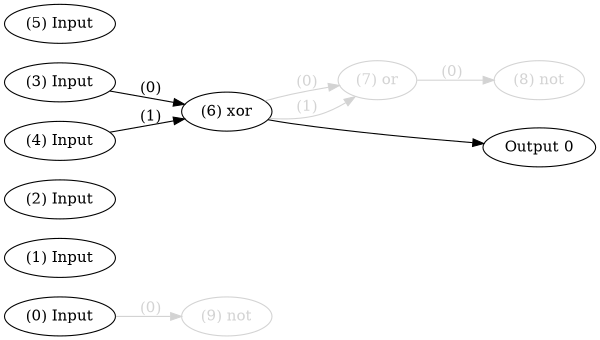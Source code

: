 digraph NeuralNetwork {
rankdir=LR;
size="4,3";
center = true;
node0 [label="(0) Input", color=black, labelfontcolor=black, fontcolor=black];
node1 [label="(1) Input", color=black, labelfontcolor=black, fontcolor=black];
node2 [label="(2) Input", color=black, labelfontcolor=black, fontcolor=black];
node3 [label="(3) Input", color=black, labelfontcolor=black, fontcolor=black];
node4 [label="(4) Input", color=black, labelfontcolor=black, fontcolor=black];
node5 [label="(5) Input", color=black, labelfontcolor=black, fontcolor=black];
node6 [label="(6) xor", color=black, labelfontcolor=black, fontcolor=black];
node3 -> node6 [label=" (0)", labelfontcolor=black, fontcolor=black, bold=true, color=black];
node4 -> node6 [label=" (1)", labelfontcolor=black, fontcolor=black, bold=true, color=black];
node7 [label="(7) or", color=lightgrey, labelfontcolor=lightgrey, fontcolor=lightgrey];
node6 -> node7 [label=" (0)", labelfontcolor=lightgrey, fontcolor=lightgrey, bold=true, color=lightgrey];
node6 -> node7 [label=" (1)", labelfontcolor=lightgrey, fontcolor=lightgrey, bold=true, color=lightgrey];
node8 [label="(8) not", color=lightgrey, labelfontcolor=lightgrey, fontcolor=lightgrey];
node7 -> node8 [label=" (0)", labelfontcolor=lightgrey, fontcolor=lightgrey, bold=true, color=lightgrey];
node9 [label="(9) not", color=lightgrey, labelfontcolor=lightgrey, fontcolor=lightgrey];
node0 -> node9 [label=" (0)", labelfontcolor=lightgrey, fontcolor=lightgrey, bold=true, color=lightgrey];
node10 [label="Output 0", color=black, labelfontcolor=black, fontcolor=black];
node6 -> node10 [labelfontcolor=black, fontcolor=black, bold=true, color=black];
{ rank = source; "node0"; "node1"; "node2"; "node3"; "node4"; "node5"; }
{ rank = max;"node10"; }
}